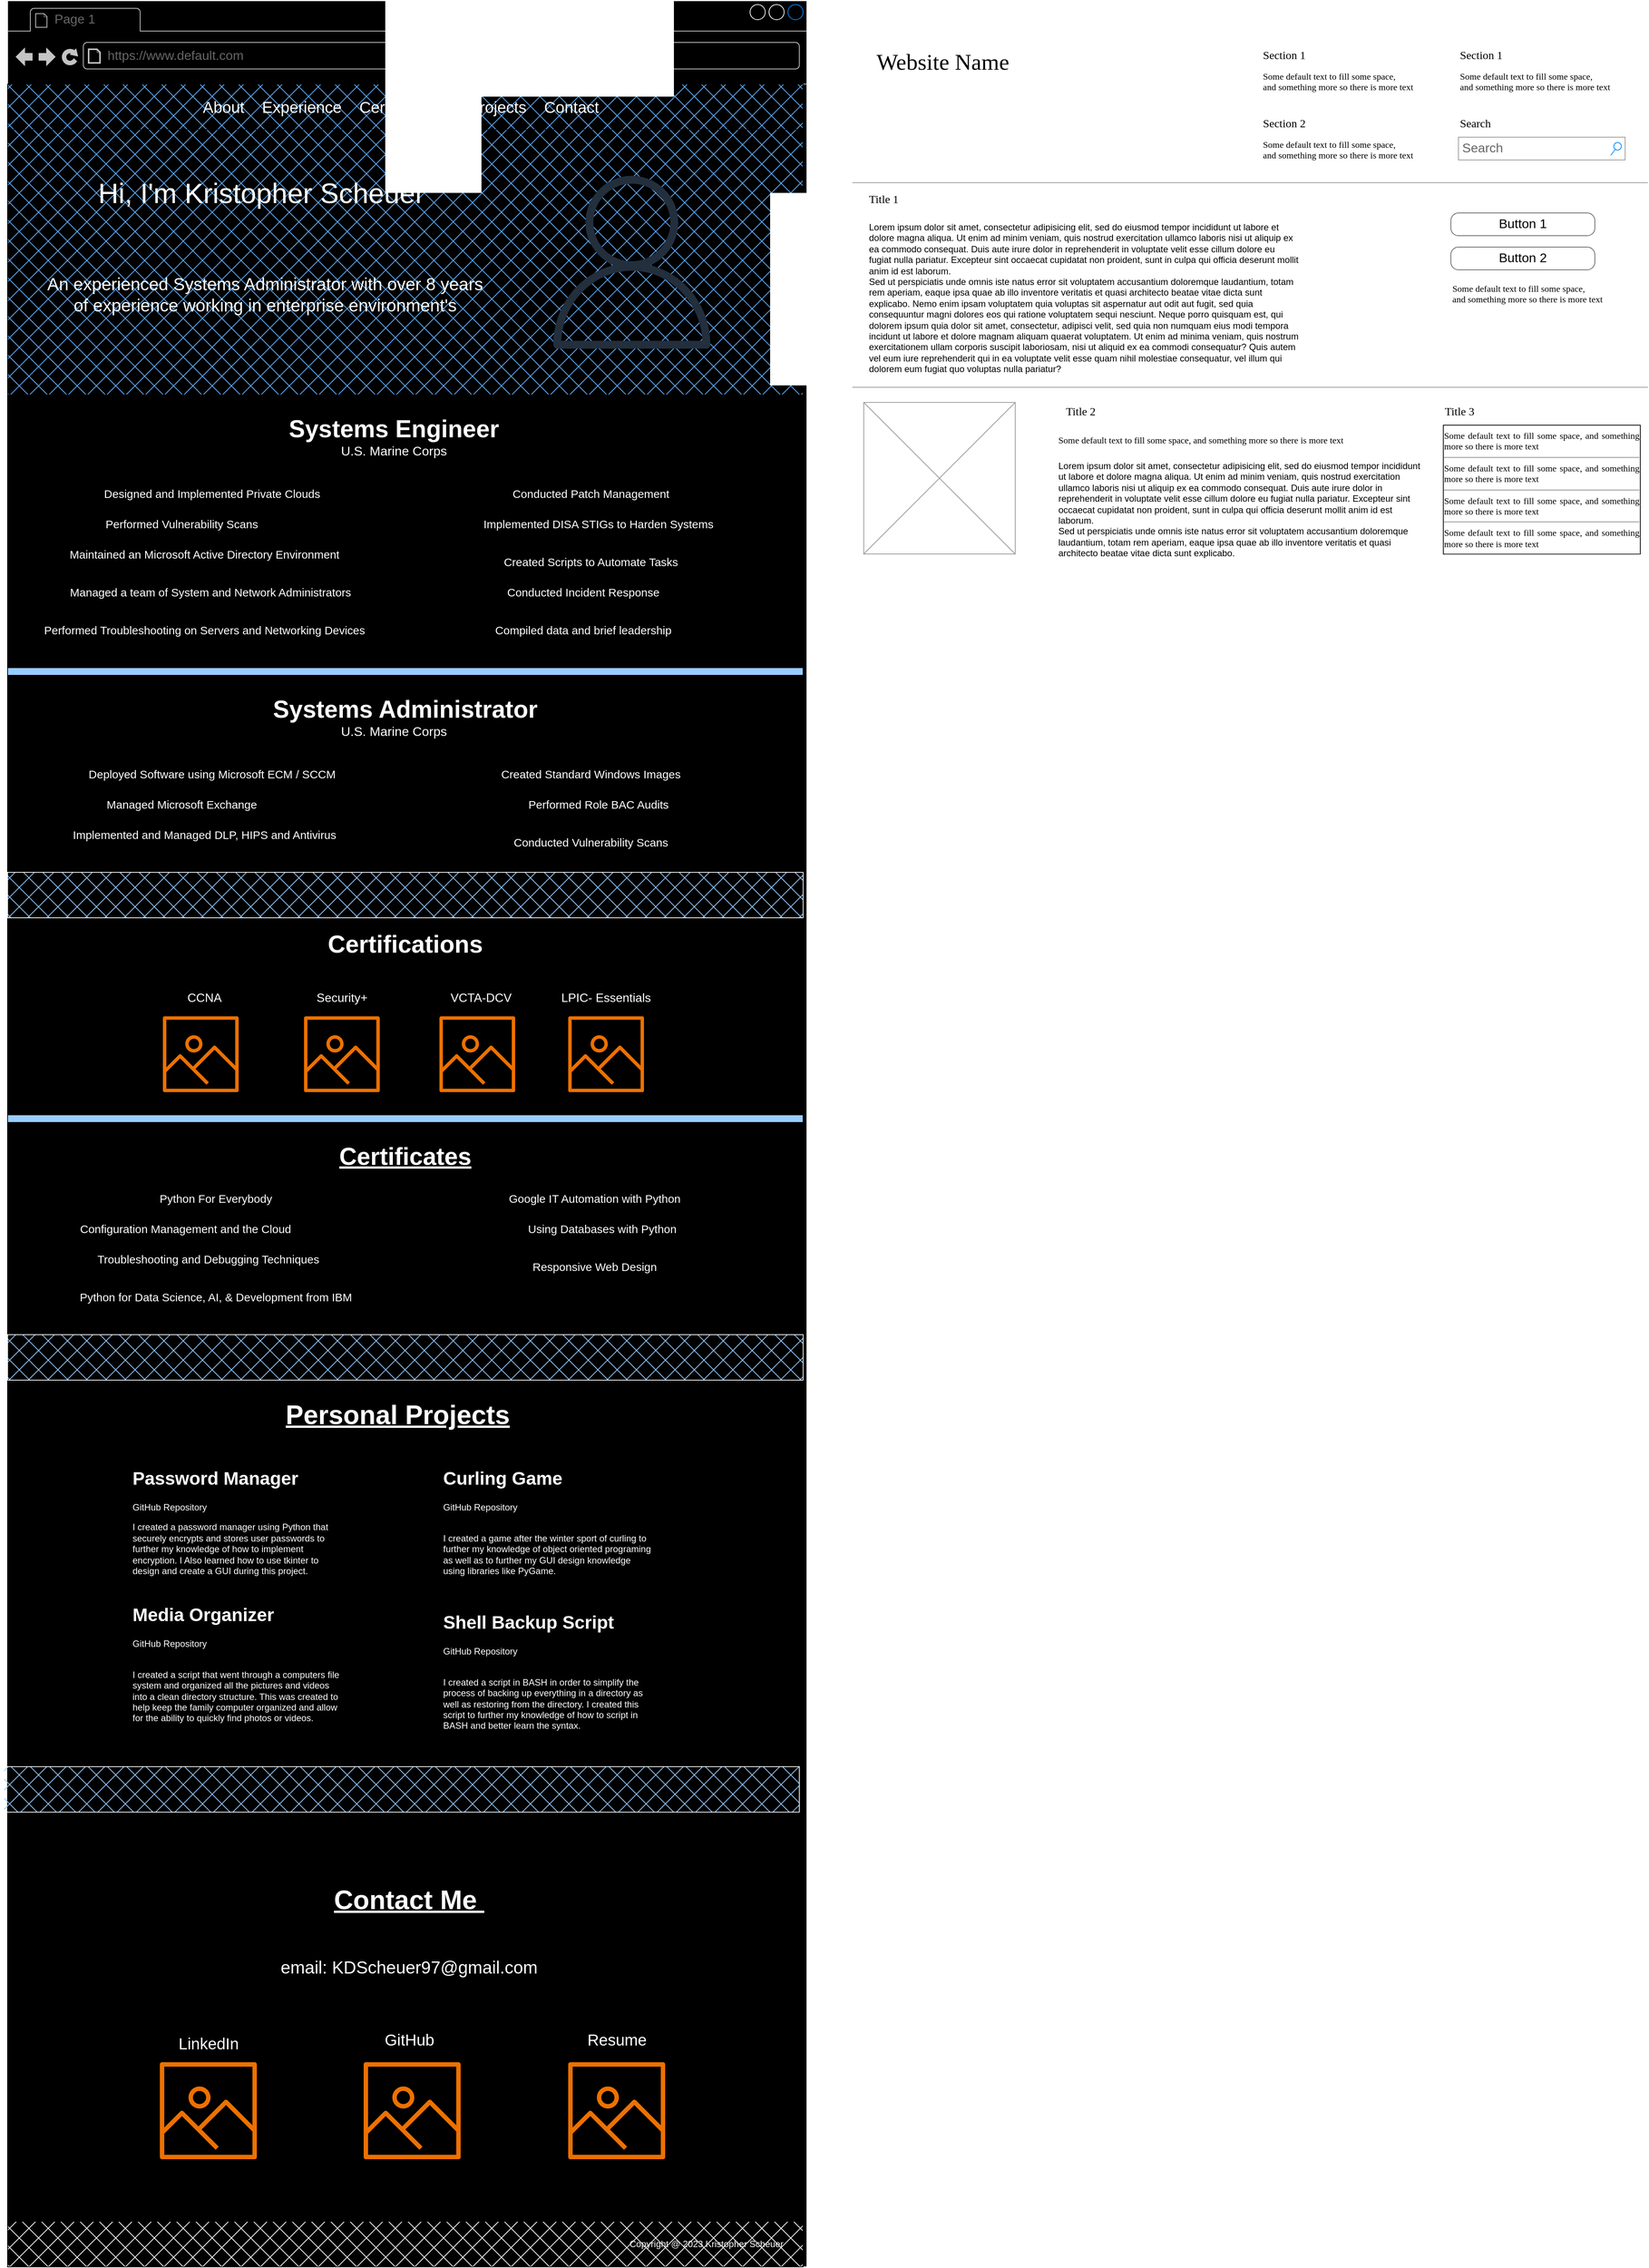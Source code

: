 <mxfile version="22.1.11" type="device">
  <diagram name="Page-1" id="2cc2dc42-3aac-f2a9-1cec-7a8b7cbee084">
    <mxGraphModel dx="2607" dy="1436" grid="1" gridSize="10" guides="1" tooltips="1" connect="1" arrows="1" fold="1" page="1" pageScale="1" pageWidth="1100" pageHeight="850" background="none" math="0" shadow="0">
      <root>
        <mxCell id="0" />
        <mxCell id="1" parent="0" />
        <mxCell id="7026571954dc6520-1" value="" style="strokeWidth=1;shadow=0;dashed=0;align=center;html=1;shape=mxgraph.mockup.containers.browserWindow;rSize=0;strokeColor=#FFFFFF;mainText=,;recursiveResize=0;rounded=0;labelBackgroundColor=none;fontFamily=Verdana;fontSize=12;fontColor=default;fillStyle=solid;fillColor=#000000;" parent="1" vertex="1">
          <mxGeometry x="25" y="120" width="1055" height="2990" as="geometry" />
        </mxCell>
        <mxCell id="7026571954dc6520-2" value="Page 1" style="strokeWidth=1;shadow=0;dashed=0;align=center;html=1;shape=mxgraph.mockup.containers.anchor;fontSize=17;fontColor=#666666;align=left;" parent="7026571954dc6520-1" vertex="1">
          <mxGeometry x="60" y="12" width="110" height="26" as="geometry" />
        </mxCell>
        <mxCell id="7026571954dc6520-3" value="https://www.default.com" style="strokeWidth=1;shadow=0;dashed=0;align=center;html=1;shape=mxgraph.mockup.containers.anchor;rSize=0;fontSize=17;fontColor=#666666;align=left;" parent="7026571954dc6520-1" vertex="1">
          <mxGeometry x="130" y="60" width="250" height="26" as="geometry" />
        </mxCell>
        <mxCell id="Q1Ss78tnG0cNNUvzTSzG-1" value="" style="rounded=0;whiteSpace=wrap;html=1;gradientColor=none;fillColor=#66B2FF;fillStyle=cross-hatch;fontColor=#FFFFFF;" vertex="1" parent="7026571954dc6520-1">
          <mxGeometry y="170" width="1050" height="350" as="geometry" />
        </mxCell>
        <mxCell id="Q1Ss78tnG0cNNUvzTSzG-3" value="" style="sketch=0;outlineConnect=0;fontColor=#FFFFFF;gradientColor=none;fillColor=#232F3D;strokeColor=none;dashed=0;verticalLabelPosition=bottom;verticalAlign=top;align=center;html=1;fontSize=12;fontStyle=0;aspect=fixed;pointerEvents=1;shape=mxgraph.aws4.user;" vertex="1" parent="7026571954dc6520-1">
          <mxGeometry x="710" y="231" width="228" height="228" as="geometry" />
        </mxCell>
        <mxCell id="Q1Ss78tnG0cNNUvzTSzG-2" value="Hi, I&#39;m Kristopher Scheuer" style="text;html=1;strokeColor=none;fillColor=none;align=center;verticalAlign=middle;whiteSpace=wrap;rounded=0;fontSize=37;fontColor=#FFFFFF;" vertex="1" parent="7026571954dc6520-1">
          <mxGeometry x="90" y="220" width="490" height="70" as="geometry" />
        </mxCell>
        <mxCell id="Q1Ss78tnG0cNNUvzTSzG-5" value="&lt;span style=&quot;font-size: 23px;&quot;&gt;An experienced&amp;nbsp;Systems Administrator with over 8 years of experience&amp;nbsp;working in enterprise environment&#39;s&lt;/span&gt;" style="text;html=1;strokeColor=none;fillColor=none;align=center;verticalAlign=middle;whiteSpace=wrap;rounded=0;fontSize=23;fontColor=#FFFFFF;" vertex="1" parent="7026571954dc6520-1">
          <mxGeometry x="40" y="308" width="600" height="160" as="geometry" />
        </mxCell>
        <mxCell id="Q1Ss78tnG0cNNUvzTSzG-6" value="" style="rounded=0;whiteSpace=wrap;html=1;fillColor=#66B2FF;fillStyle=cross-hatch;fontColor=#FFFFFF;" vertex="1" parent="7026571954dc6520-1">
          <mxGeometry y="110" width="1050" height="60" as="geometry" />
        </mxCell>
        <mxCell id="Q1Ss78tnG0cNNUvzTSzG-7" value="&lt;span style=&quot;font-size: 21px;&quot;&gt;About&amp;nbsp; &amp;nbsp; Experience&amp;nbsp; &amp;nbsp; Certifications&amp;nbsp; &amp;nbsp; Projects&amp;nbsp; &amp;nbsp; Contact&amp;nbsp;&amp;nbsp;&lt;/span&gt;" style="text;html=1;strokeColor=none;fillColor=none;align=center;verticalAlign=middle;whiteSpace=wrap;rounded=0;fontColor=#FFFFFF;" vertex="1" parent="7026571954dc6520-1">
          <mxGeometry x="90" y="125" width="870" height="30" as="geometry" />
        </mxCell>
        <mxCell id="Q1Ss78tnG0cNNUvzTSzG-8" value="" style="rounded=0;whiteSpace=wrap;html=1;fillColor=#000000;" vertex="1" parent="7026571954dc6520-1">
          <mxGeometry y="520" width="1050" height="370" as="geometry" />
        </mxCell>
        <mxCell id="Q1Ss78tnG0cNNUvzTSzG-10" value="Systems Engineer" style="text;html=1;strokeColor=none;fillColor=none;align=center;verticalAlign=middle;whiteSpace=wrap;rounded=0;fontSize=32;fontColor=#FFFFFF;fontStyle=1" vertex="1" parent="7026571954dc6520-1">
          <mxGeometry x="370" y="550" width="280" height="30" as="geometry" />
        </mxCell>
        <mxCell id="Q1Ss78tnG0cNNUvzTSzG-11" value="U.S. Marine Corps" style="text;html=1;strokeColor=none;fillColor=none;align=center;verticalAlign=middle;whiteSpace=wrap;rounded=0;fontSize=17;fontColor=#FFFFFF;" vertex="1" parent="7026571954dc6520-1">
          <mxGeometry x="391.25" y="580" width="237.5" height="30" as="geometry" />
        </mxCell>
        <mxCell id="Q1Ss78tnG0cNNUvzTSzG-12" value="Designed and Implemented Private Clouds" style="text;html=1;strokeColor=none;fillColor=none;align=center;verticalAlign=middle;whiteSpace=wrap;rounded=0;fontSize=15;fontColor=#FFFFFF;" vertex="1" parent="7026571954dc6520-1">
          <mxGeometry x="30" y="630" width="480" height="40" as="geometry" />
        </mxCell>
        <mxCell id="Q1Ss78tnG0cNNUvzTSzG-14" value="Performed Vulnerability Scans" style="text;html=1;strokeColor=none;fillColor=none;align=center;verticalAlign=middle;whiteSpace=wrap;rounded=0;fontSize=15;fontColor=#FFFFFF;" vertex="1" parent="7026571954dc6520-1">
          <mxGeometry x="-10" y="670" width="480" height="40" as="geometry" />
        </mxCell>
        <mxCell id="Q1Ss78tnG0cNNUvzTSzG-15" value="Conducted Patch Management" style="text;html=1;strokeColor=none;fillColor=none;align=center;verticalAlign=middle;whiteSpace=wrap;rounded=0;fontSize=15;fontColor=#FFFFFF;" vertex="1" parent="7026571954dc6520-1">
          <mxGeometry x="530" y="630" width="480" height="40" as="geometry" />
        </mxCell>
        <mxCell id="Q1Ss78tnG0cNNUvzTSzG-16" value="Implemented DISA STIGs to Harden Systems" style="text;html=1;strokeColor=none;fillColor=none;align=center;verticalAlign=middle;whiteSpace=wrap;rounded=0;fontSize=15;fontColor=#FFFFFF;" vertex="1" parent="7026571954dc6520-1">
          <mxGeometry x="540" y="670" width="480" height="40" as="geometry" />
        </mxCell>
        <mxCell id="Q1Ss78tnG0cNNUvzTSzG-17" value="Maintained an Microsoft Active Directory Environment" style="text;html=1;strokeColor=none;fillColor=none;align=center;verticalAlign=middle;whiteSpace=wrap;rounded=0;fontSize=15;fontColor=#FFFFFF;" vertex="1" parent="7026571954dc6520-1">
          <mxGeometry x="20" y="710" width="480" height="40" as="geometry" />
        </mxCell>
        <mxCell id="Q1Ss78tnG0cNNUvzTSzG-18" value="Created Scripts to Automate Tasks" style="text;html=1;strokeColor=none;fillColor=none;align=center;verticalAlign=middle;whiteSpace=wrap;rounded=0;fontSize=15;fontColor=#FFFFFF;" vertex="1" parent="7026571954dc6520-1">
          <mxGeometry x="530" y="720" width="480" height="40" as="geometry" />
        </mxCell>
        <mxCell id="Q1Ss78tnG0cNNUvzTSzG-19" value="Managed a team of System and Network Administrators&amp;nbsp;" style="text;html=1;strokeColor=none;fillColor=none;align=center;verticalAlign=middle;whiteSpace=wrap;rounded=0;fontSize=15;fontColor=#FFFFFF;" vertex="1" parent="7026571954dc6520-1">
          <mxGeometry x="30" y="760" width="480" height="40" as="geometry" />
        </mxCell>
        <mxCell id="Q1Ss78tnG0cNNUvzTSzG-20" value="Conducted Incident Response" style="text;html=1;strokeColor=none;fillColor=none;align=center;verticalAlign=middle;whiteSpace=wrap;rounded=0;fontSize=15;fontColor=#FFFFFF;" vertex="1" parent="7026571954dc6520-1">
          <mxGeometry x="520" y="760" width="480" height="40" as="geometry" />
        </mxCell>
        <mxCell id="Q1Ss78tnG0cNNUvzTSzG-21" value="Performed Troubleshooting on Servers and Networking Devices" style="text;html=1;strokeColor=none;fillColor=none;align=center;verticalAlign=middle;whiteSpace=wrap;rounded=0;fontSize=15;fontColor=#FFFFFF;" vertex="1" parent="7026571954dc6520-1">
          <mxGeometry x="20" y="810" width="480" height="40" as="geometry" />
        </mxCell>
        <mxCell id="Q1Ss78tnG0cNNUvzTSzG-22" value="Compiled data and brief leadership" style="text;html=1;strokeColor=none;fillColor=none;align=center;verticalAlign=middle;whiteSpace=wrap;rounded=0;fontSize=15;fontColor=#FFFFFF;" vertex="1" parent="7026571954dc6520-1">
          <mxGeometry x="520" y="810" width="480" height="40" as="geometry" />
        </mxCell>
        <mxCell id="Q1Ss78tnG0cNNUvzTSzG-23" value="" style="rounded=0;whiteSpace=wrap;html=1;fillColor=#000000;" vertex="1" parent="7026571954dc6520-1">
          <mxGeometry y="890" width="1050" height="300" as="geometry" />
        </mxCell>
        <mxCell id="Q1Ss78tnG0cNNUvzTSzG-24" value="Systems Administrator" style="text;html=1;strokeColor=none;fillColor=none;align=center;verticalAlign=middle;whiteSpace=wrap;rounded=0;fontSize=32;fontColor=#FFFFFF;fontStyle=1" vertex="1" parent="7026571954dc6520-1">
          <mxGeometry x="340" y="920" width="370" height="30" as="geometry" />
        </mxCell>
        <mxCell id="Q1Ss78tnG0cNNUvzTSzG-25" value="U.S. Marine Corps" style="text;html=1;strokeColor=none;fillColor=none;align=center;verticalAlign=middle;whiteSpace=wrap;rounded=0;fontSize=17;fontColor=#FFFFFF;" vertex="1" parent="7026571954dc6520-1">
          <mxGeometry x="391.25" y="950" width="237.5" height="30" as="geometry" />
        </mxCell>
        <mxCell id="Q1Ss78tnG0cNNUvzTSzG-26" value="Deployed Software using Microsoft ECM / SCCM" style="text;html=1;strokeColor=none;fillColor=none;align=center;verticalAlign=middle;whiteSpace=wrap;rounded=0;fontSize=15;fontColor=#FFFFFF;" vertex="1" parent="7026571954dc6520-1">
          <mxGeometry x="30" y="1000" width="480" height="40" as="geometry" />
        </mxCell>
        <mxCell id="Q1Ss78tnG0cNNUvzTSzG-27" value="Managed Microsoft Exchange" style="text;html=1;strokeColor=none;fillColor=none;align=center;verticalAlign=middle;whiteSpace=wrap;rounded=0;fontSize=15;fontColor=#FFFFFF;" vertex="1" parent="7026571954dc6520-1">
          <mxGeometry x="-10" y="1040" width="480" height="40" as="geometry" />
        </mxCell>
        <mxCell id="Q1Ss78tnG0cNNUvzTSzG-28" value="Created Standard Windows Images" style="text;html=1;strokeColor=none;fillColor=none;align=center;verticalAlign=middle;whiteSpace=wrap;rounded=0;fontSize=15;fontColor=#FFFFFF;" vertex="1" parent="7026571954dc6520-1">
          <mxGeometry x="530" y="1000" width="480" height="40" as="geometry" />
        </mxCell>
        <mxCell id="Q1Ss78tnG0cNNUvzTSzG-29" value="Performed Role BAC Audits" style="text;html=1;strokeColor=none;fillColor=none;align=center;verticalAlign=middle;whiteSpace=wrap;rounded=0;fontSize=15;fontColor=#FFFFFF;" vertex="1" parent="7026571954dc6520-1">
          <mxGeometry x="540" y="1040" width="480" height="40" as="geometry" />
        </mxCell>
        <mxCell id="Q1Ss78tnG0cNNUvzTSzG-30" value="Implemented and Managed DLP, HIPS and Antivirus" style="text;html=1;strokeColor=none;fillColor=none;align=center;verticalAlign=middle;whiteSpace=wrap;rounded=0;fontSize=15;fontColor=#FFFFFF;" vertex="1" parent="7026571954dc6520-1">
          <mxGeometry x="20" y="1080" width="480" height="40" as="geometry" />
        </mxCell>
        <mxCell id="Q1Ss78tnG0cNNUvzTSzG-31" value="Conducted Vulnerability Scans" style="text;html=1;strokeColor=none;fillColor=none;align=center;verticalAlign=middle;whiteSpace=wrap;rounded=0;fontSize=15;fontColor=#FFFFFF;" vertex="1" parent="7026571954dc6520-1">
          <mxGeometry x="530" y="1090" width="480" height="40" as="geometry" />
        </mxCell>
        <mxCell id="Q1Ss78tnG0cNNUvzTSzG-32" value="Network Configurations both Routing and Switching" style="text;html=1;strokeColor=none;fillColor=none;align=center;verticalAlign=middle;whiteSpace=wrap;rounded=0;fontSize=15;" vertex="1" parent="7026571954dc6520-1">
          <mxGeometry x="30" y="1130" width="480" height="40" as="geometry" />
        </mxCell>
        <mxCell id="Q1Ss78tnG0cNNUvzTSzG-33" value="Created Custom Dashboards&amp;nbsp;" style="text;html=1;strokeColor=none;fillColor=none;align=center;verticalAlign=middle;whiteSpace=wrap;rounded=0;fontSize=15;" vertex="1" parent="7026571954dc6520-1">
          <mxGeometry x="520" y="1130" width="480" height="40" as="geometry" />
        </mxCell>
        <mxCell id="Q1Ss78tnG0cNNUvzTSzG-69" value="" style="rounded=0;whiteSpace=wrap;html=1;fillColor=#000000;" vertex="1" parent="7026571954dc6520-1">
          <mxGeometry y="1190" width="1050" height="600" as="geometry" />
        </mxCell>
        <mxCell id="Q1Ss78tnG0cNNUvzTSzG-70" value="Certifications" style="text;html=1;strokeColor=none;fillColor=none;align=center;verticalAlign=middle;whiteSpace=wrap;rounded=0;fontSize=32;fontColor=#FFFFFF;fontStyle=1" vertex="1" parent="7026571954dc6520-1">
          <mxGeometry x="360" y="1230" width="330" height="30" as="geometry" />
        </mxCell>
        <mxCell id="Q1Ss78tnG0cNNUvzTSzG-80" value="" style="sketch=0;outlineConnect=0;fontColor=#FFFFFF;gradientColor=none;fillColor=#ED7100;strokeColor=none;dashed=0;verticalLabelPosition=bottom;verticalAlign=top;align=center;html=1;fontSize=12;fontStyle=0;aspect=fixed;pointerEvents=1;shape=mxgraph.aws4.container_registry_image;" vertex="1" parent="7026571954dc6520-1">
          <mxGeometry x="205" y="1340" width="100" height="100" as="geometry" />
        </mxCell>
        <mxCell id="Q1Ss78tnG0cNNUvzTSzG-81" value="CCNA" style="text;html=1;strokeColor=none;fillColor=none;align=center;verticalAlign=middle;whiteSpace=wrap;rounded=0;fontSize=16;fontColor=#FFFFFF;" vertex="1" parent="7026571954dc6520-1">
          <mxGeometry x="230" y="1300" width="60" height="30" as="geometry" />
        </mxCell>
        <mxCell id="Q1Ss78tnG0cNNUvzTSzG-83" value="" style="sketch=0;outlineConnect=0;fontColor=#FFFFFF;gradientColor=none;fillColor=#ED7100;strokeColor=none;dashed=0;verticalLabelPosition=bottom;verticalAlign=top;align=center;html=1;fontSize=12;fontStyle=0;aspect=fixed;pointerEvents=1;shape=mxgraph.aws4.container_registry_image;" vertex="1" parent="7026571954dc6520-1">
          <mxGeometry x="391.25" y="1340" width="100" height="100" as="geometry" />
        </mxCell>
        <mxCell id="Q1Ss78tnG0cNNUvzTSzG-84" value="Security+" style="text;html=1;strokeColor=none;fillColor=none;align=center;verticalAlign=middle;whiteSpace=wrap;rounded=0;fontSize=16;fontColor=#FFFFFF;" vertex="1" parent="7026571954dc6520-1">
          <mxGeometry x="401.88" y="1300" width="78.75" height="30" as="geometry" />
        </mxCell>
        <mxCell id="Q1Ss78tnG0cNNUvzTSzG-85" value="" style="sketch=0;outlineConnect=0;fontColor=#FFFFFF;gradientColor=none;fillColor=#ED7100;strokeColor=none;dashed=0;verticalLabelPosition=bottom;verticalAlign=top;align=center;html=1;fontSize=12;fontStyle=0;aspect=fixed;pointerEvents=1;shape=mxgraph.aws4.container_registry_image;" vertex="1" parent="7026571954dc6520-1">
          <mxGeometry x="570" y="1340" width="100" height="100" as="geometry" />
        </mxCell>
        <mxCell id="Q1Ss78tnG0cNNUvzTSzG-86" value="VCTA-DCV" style="text;html=1;strokeColor=none;fillColor=none;align=center;verticalAlign=middle;whiteSpace=wrap;rounded=0;fontSize=16;fontColor=#FFFFFF;" vertex="1" parent="7026571954dc6520-1">
          <mxGeometry x="580" y="1300" width="90" height="30" as="geometry" />
        </mxCell>
        <mxCell id="Q1Ss78tnG0cNNUvzTSzG-87" value="" style="sketch=0;outlineConnect=0;fontColor=#FFFFFF;gradientColor=none;fillColor=#ED7100;strokeColor=none;dashed=0;verticalLabelPosition=bottom;verticalAlign=top;align=center;html=1;fontSize=12;fontStyle=0;aspect=fixed;pointerEvents=1;shape=mxgraph.aws4.container_registry_image;" vertex="1" parent="7026571954dc6520-1">
          <mxGeometry x="740" y="1340" width="100" height="100" as="geometry" />
        </mxCell>
        <mxCell id="Q1Ss78tnG0cNNUvzTSzG-88" value="LPIC- Essentials" style="text;html=1;strokeColor=none;fillColor=none;align=center;verticalAlign=middle;whiteSpace=wrap;rounded=0;fontSize=16;fontColor=#FFFFFF;" vertex="1" parent="7026571954dc6520-1">
          <mxGeometry x="725" y="1300" width="130" height="30" as="geometry" />
        </mxCell>
        <mxCell id="Q1Ss78tnG0cNNUvzTSzG-90" value="Certificates" style="text;html=1;strokeColor=none;fillColor=none;align=center;verticalAlign=middle;whiteSpace=wrap;rounded=0;fontSize=32;fontColor=#FFFFFF;fontStyle=5" vertex="1" parent="7026571954dc6520-1">
          <mxGeometry x="360" y="1510" width="330" height="30" as="geometry" />
        </mxCell>
        <mxCell id="Q1Ss78tnG0cNNUvzTSzG-91" value="Python For Everybody" style="text;html=1;strokeColor=none;fillColor=none;align=center;verticalAlign=middle;whiteSpace=wrap;rounded=0;fontSize=15;fontColor=#FFFFFF;" vertex="1" parent="7026571954dc6520-1">
          <mxGeometry x="35" y="1560" width="480" height="40" as="geometry" />
        </mxCell>
        <mxCell id="Q1Ss78tnG0cNNUvzTSzG-92" value="Configuration Management and the Cloud" style="text;html=1;strokeColor=none;fillColor=none;align=center;verticalAlign=middle;whiteSpace=wrap;rounded=0;fontSize=15;fontColor=#FFFFFF;" vertex="1" parent="7026571954dc6520-1">
          <mxGeometry x="-5" y="1600" width="480" height="40" as="geometry" />
        </mxCell>
        <mxCell id="Q1Ss78tnG0cNNUvzTSzG-93" value="Google IT Automation with Python" style="text;html=1;strokeColor=none;fillColor=none;align=center;verticalAlign=middle;whiteSpace=wrap;rounded=0;fontSize=15;fontColor=#FFFFFF;" vertex="1" parent="7026571954dc6520-1">
          <mxGeometry x="535" y="1560" width="480" height="40" as="geometry" />
        </mxCell>
        <mxCell id="Q1Ss78tnG0cNNUvzTSzG-94" value="Using Databases with Python" style="text;html=1;strokeColor=none;fillColor=none;align=center;verticalAlign=middle;whiteSpace=wrap;rounded=0;fontSize=15;fontColor=#FFFFFF;" vertex="1" parent="7026571954dc6520-1">
          <mxGeometry x="545" y="1600" width="480" height="40" as="geometry" />
        </mxCell>
        <mxCell id="Q1Ss78tnG0cNNUvzTSzG-95" value="Troubleshooting and Debugging Techniques" style="text;html=1;strokeColor=none;fillColor=none;align=center;verticalAlign=middle;whiteSpace=wrap;rounded=0;fontSize=15;fontColor=#FFFFFF;" vertex="1" parent="7026571954dc6520-1">
          <mxGeometry x="25" y="1640" width="480" height="40" as="geometry" />
        </mxCell>
        <mxCell id="Q1Ss78tnG0cNNUvzTSzG-96" value="Responsive Web Design" style="text;html=1;strokeColor=none;fillColor=none;align=center;verticalAlign=middle;whiteSpace=wrap;rounded=0;fontSize=15;fontColor=#FFFFFF;" vertex="1" parent="7026571954dc6520-1">
          <mxGeometry x="535" y="1650" width="480" height="40" as="geometry" />
        </mxCell>
        <mxCell id="Q1Ss78tnG0cNNUvzTSzG-212" value="" style="rounded=0;whiteSpace=wrap;html=1;strokeColor=#000000;fillColor=#000000;fontColor=#FFFFFF;" vertex="1" parent="7026571954dc6520-1">
          <mxGeometry y="1790" width="1050" height="600" as="geometry" />
        </mxCell>
        <mxCell id="Q1Ss78tnG0cNNUvzTSzG-97" value="Python for Data Science, AI, &amp;amp; Development from IBM" style="text;html=1;strokeColor=none;fillColor=none;align=center;verticalAlign=middle;whiteSpace=wrap;rounded=0;fontSize=15;fontColor=#FFFFFF;" vertex="1" parent="7026571954dc6520-1">
          <mxGeometry x="35" y="1690" width="480" height="40" as="geometry" />
        </mxCell>
        <mxCell id="Q1Ss78tnG0cNNUvzTSzG-151" value="Personal Projects" style="text;html=1;strokeColor=none;fillColor=none;align=center;verticalAlign=middle;whiteSpace=wrap;rounded=0;fontSize=35;fontColor=#FFFFFF;fontStyle=5" vertex="1" parent="7026571954dc6520-1">
          <mxGeometry x="350" y="1850" width="330" height="30" as="geometry" />
        </mxCell>
        <mxCell id="Q1Ss78tnG0cNNUvzTSzG-152" value="&lt;h1&gt;Password Manager&lt;/h1&gt;&lt;div&gt;GitHub Repository&lt;/div&gt;&lt;p&gt;I created a password manager using Python that securely encrypts and stores user passwords to further my knowledge of how to implement encryption. I Also learned how to use tkinter to design and create a GUI during this project.&lt;/p&gt;" style="text;html=1;strokeColor=none;fillColor=none;spacing=5;spacingTop=-20;whiteSpace=wrap;overflow=hidden;rounded=0;fontColor=#FFFFFF;" vertex="1" parent="7026571954dc6520-1">
          <mxGeometry x="160" y="1930" width="285" height="190" as="geometry" />
        </mxCell>
        <mxCell id="Q1Ss78tnG0cNNUvzTSzG-153" value="&lt;h1&gt;Curling Game&lt;/h1&gt;&lt;div&gt;&lt;div style=&quot;border-color: var(--border-color);&quot;&gt;GitHub Repository&lt;/div&gt;&lt;/div&gt;&lt;div&gt;&lt;br&gt;&lt;/div&gt;&lt;p&gt;I created a game after the winter sport of curling to further my knowledge of object oriented programing as well as to further my GUI design knowledge using libraries like PyGame.&lt;/p&gt;" style="text;html=1;strokeColor=none;fillColor=none;spacing=5;spacingTop=-20;whiteSpace=wrap;overflow=hidden;rounded=0;fontColor=#FFFFFF;" vertex="1" parent="7026571954dc6520-1">
          <mxGeometry x="570" y="1930" width="285" height="190" as="geometry" />
        </mxCell>
        <mxCell id="Q1Ss78tnG0cNNUvzTSzG-154" value="&lt;h1&gt;Media Organizer&amp;nbsp;&lt;/h1&gt;&lt;div&gt;&lt;div style=&quot;border-color: var(--border-color);&quot;&gt;GitHub Repository&lt;/div&gt;&lt;/div&gt;&lt;div&gt;&lt;br&gt;&lt;/div&gt;&lt;p&gt;I created a script that went through a computers file system and organized all the pictures and videos into a clean directory structure. This was created to help keep the family computer organized and allow for the ability to quickly find photos or videos.&amp;nbsp;&lt;/p&gt;" style="text;html=1;strokeColor=none;fillColor=none;spacing=5;spacingTop=-20;whiteSpace=wrap;overflow=hidden;rounded=0;fontColor=#FFFFFF;" vertex="1" parent="7026571954dc6520-1">
          <mxGeometry x="160" y="2110" width="285" height="190" as="geometry" />
        </mxCell>
        <mxCell id="Q1Ss78tnG0cNNUvzTSzG-155" value="&lt;h1&gt;Shell Backup Script&lt;/h1&gt;&lt;div&gt;&lt;div style=&quot;border-color: var(--border-color);&quot;&gt;GitHub Repository&lt;/div&gt;&lt;/div&gt;&lt;div&gt;&lt;br&gt;&lt;/div&gt;&lt;p&gt;I created a script in BASH in order to simplify the process of backing up everything in a directory as well as restoring from the directory. I created this script to further my knowledge of how to script in BASH and better learn the syntax.&lt;/p&gt;" style="text;html=1;strokeColor=none;fillColor=none;spacing=5;spacingTop=-20;whiteSpace=wrap;overflow=hidden;rounded=0;fontColor=#FFFFFF;" vertex="1" parent="7026571954dc6520-1">
          <mxGeometry x="570" y="2120" width="285" height="190" as="geometry" />
        </mxCell>
        <mxCell id="Q1Ss78tnG0cNNUvzTSzG-213" value="" style="rounded=0;whiteSpace=wrap;html=1;fillColor=#000000;fontColor=#FFFFFF;" vertex="1" parent="7026571954dc6520-1">
          <mxGeometry y="2390" width="1050" height="600" as="geometry" />
        </mxCell>
        <mxCell id="Q1Ss78tnG0cNNUvzTSzG-330" value="Contact Me&amp;nbsp;" style="text;html=1;strokeColor=none;fillColor=none;align=center;verticalAlign=middle;whiteSpace=wrap;rounded=0;fontSize=35;fontColor=#FFFFFF;fontStyle=5" vertex="1" parent="7026571954dc6520-1">
          <mxGeometry x="390" y="2490" width="280" height="30" as="geometry" />
        </mxCell>
        <mxCell id="Q1Ss78tnG0cNNUvzTSzG-331" value="email: KDScheuer97@gmail.com" style="text;html=1;strokeColor=none;fillColor=none;align=center;verticalAlign=middle;whiteSpace=wrap;rounded=0;fontSize=23;fontColor=#FFFFFF;" vertex="1" parent="7026571954dc6520-1">
          <mxGeometry x="355" y="2580" width="350" height="30" as="geometry" />
        </mxCell>
        <mxCell id="Q1Ss78tnG0cNNUvzTSzG-332" value="" style="sketch=0;outlineConnect=0;fontColor=#FFFFFF;gradientColor=none;fillColor=#ED7100;strokeColor=none;dashed=0;verticalLabelPosition=bottom;verticalAlign=top;align=center;html=1;fontSize=12;fontStyle=0;aspect=fixed;pointerEvents=1;shape=mxgraph.aws4.container_registry_image;" vertex="1" parent="7026571954dc6520-1">
          <mxGeometry x="201" y="2720" width="128" height="128" as="geometry" />
        </mxCell>
        <mxCell id="Q1Ss78tnG0cNNUvzTSzG-333" value="" style="sketch=0;outlineConnect=0;fontColor=#FFFFFF;gradientColor=none;fillColor=#ED7100;strokeColor=none;dashed=0;verticalLabelPosition=bottom;verticalAlign=top;align=center;html=1;fontSize=12;fontStyle=0;aspect=fixed;pointerEvents=1;shape=mxgraph.aws4.container_registry_image;" vertex="1" parent="7026571954dc6520-1">
          <mxGeometry x="470" y="2720" width="128" height="128" as="geometry" />
        </mxCell>
        <mxCell id="Q1Ss78tnG0cNNUvzTSzG-334" value="" style="sketch=0;outlineConnect=0;fontColor=#FFFFFF;gradientColor=none;fillColor=#ED7100;strokeColor=none;dashed=0;verticalLabelPosition=bottom;verticalAlign=top;align=center;html=1;fontSize=12;fontStyle=0;aspect=fixed;pointerEvents=1;shape=mxgraph.aws4.container_registry_image;" vertex="1" parent="7026571954dc6520-1">
          <mxGeometry x="740" y="2720" width="128" height="128" as="geometry" />
        </mxCell>
        <mxCell id="Q1Ss78tnG0cNNUvzTSzG-335" value="LinkedIn" style="text;html=1;strokeColor=none;fillColor=none;align=center;verticalAlign=middle;whiteSpace=wrap;rounded=0;fontSize=21;fontColor=#FFFFFF;" vertex="1" parent="7026571954dc6520-1">
          <mxGeometry x="212.5" y="2680" width="105" height="30" as="geometry" />
        </mxCell>
        <mxCell id="Q1Ss78tnG0cNNUvzTSzG-336" value="GitHub" style="text;html=1;strokeColor=none;fillColor=none;align=center;verticalAlign=middle;whiteSpace=wrap;rounded=0;fontSize=21;fontColor=#FFFFFF;" vertex="1" parent="7026571954dc6520-1">
          <mxGeometry x="477.5" y="2675" width="105" height="30" as="geometry" />
        </mxCell>
        <mxCell id="Q1Ss78tnG0cNNUvzTSzG-402" value="Resume" style="text;html=1;strokeColor=none;fillColor=none;align=center;verticalAlign=middle;whiteSpace=wrap;rounded=0;fontSize=21;fontColor=#FFFFFF;" vertex="1" parent="7026571954dc6520-1">
          <mxGeometry x="751.5" y="2675" width="105" height="30" as="geometry" />
        </mxCell>
        <mxCell id="Q1Ss78tnG0cNNUvzTSzG-403" value="" style="rounded=0;whiteSpace=wrap;html=1;fontColor=#FFFFFF;fillStyle=cross-hatch;fillColor=#FFFFFF;" vertex="1" parent="7026571954dc6520-1">
          <mxGeometry y="2930" width="1050" height="60" as="geometry" />
        </mxCell>
        <mxCell id="Q1Ss78tnG0cNNUvzTSzG-404" value="Copyright @ 2023 Kristopher Scheuer" style="text;html=1;strokeColor=none;fillColor=none;align=center;verticalAlign=middle;whiteSpace=wrap;rounded=0;fontColor=#FFFFFF;" vertex="1" parent="7026571954dc6520-1">
          <mxGeometry x="815" y="2945" width="215" height="30" as="geometry" />
        </mxCell>
        <mxCell id="Q1Ss78tnG0cNNUvzTSzG-405" value="" style="rounded=0;whiteSpace=wrap;html=1;fillColor=#99CCFF;" vertex="1" parent="7026571954dc6520-1">
          <mxGeometry y="880" width="1050" height="10" as="geometry" />
        </mxCell>
        <mxCell id="Q1Ss78tnG0cNNUvzTSzG-406" value="" style="rounded=0;whiteSpace=wrap;html=1;fillColor=#99CCFF;fillStyle=cross-hatch;strokeColor=#FFFFFF;" vertex="1" parent="7026571954dc6520-1">
          <mxGeometry y="1150" width="1050" height="60" as="geometry" />
        </mxCell>
        <mxCell id="Q1Ss78tnG0cNNUvzTSzG-408" value="" style="rounded=0;whiteSpace=wrap;html=1;fillColor=#99CCFF;" vertex="1" parent="7026571954dc6520-1">
          <mxGeometry y="1470" width="1050" height="10" as="geometry" />
        </mxCell>
        <mxCell id="Q1Ss78tnG0cNNUvzTSzG-409" value="" style="rounded=0;whiteSpace=wrap;html=1;fillColor=#99CCFF;fillStyle=cross-hatch;strokeColor=#FFFFFF;" vertex="1" parent="7026571954dc6520-1">
          <mxGeometry y="1760" width="1050" height="60" as="geometry" />
        </mxCell>
        <mxCell id="Q1Ss78tnG0cNNUvzTSzG-410" value="" style="rounded=0;whiteSpace=wrap;html=1;fillColor=#99CCFF;fillStyle=cross-hatch;strokeColor=#FFFFFF;" vertex="1" parent="7026571954dc6520-1">
          <mxGeometry x="-5" y="2330" width="1050" height="60" as="geometry" />
        </mxCell>
        <mxCell id="7026571954dc6520-4" value="Website Name" style="text;html=1;points=[];align=left;verticalAlign=top;spacingTop=-4;fontSize=30;fontFamily=Verdana" parent="1" vertex="1">
          <mxGeometry x="1170" y="180" width="340" height="50" as="geometry" />
        </mxCell>
        <mxCell id="7026571954dc6520-6" value="Section 1" style="text;html=1;points=[];align=left;verticalAlign=top;spacingTop=-4;fontSize=15;fontFamily=Verdana" parent="1" vertex="1">
          <mxGeometry x="1680" y="180" width="170" height="30" as="geometry" />
        </mxCell>
        <mxCell id="7026571954dc6520-7" value="Some default text to fill some space, and&amp;nbsp;&lt;span&gt;something more so there is more text&lt;/span&gt;" style="text;html=1;points=[];align=left;verticalAlign=top;spacingTop=-4;fontSize=12;fontFamily=Verdana;whiteSpace=wrap;" parent="1" vertex="1">
          <mxGeometry x="1680" y="210" width="240" height="40" as="geometry" />
        </mxCell>
        <mxCell id="7026571954dc6520-8" value="Section 2" style="text;html=1;points=[];align=left;verticalAlign=top;spacingTop=-4;fontSize=15;fontFamily=Verdana" parent="1" vertex="1">
          <mxGeometry x="1680" y="270" width="170" height="30" as="geometry" />
        </mxCell>
        <mxCell id="7026571954dc6520-9" value="Some default text to fill some space, and&amp;nbsp;&lt;span&gt;something more so there is more text&lt;/span&gt;" style="text;html=1;points=[];align=left;verticalAlign=top;spacingTop=-4;fontSize=12;fontFamily=Verdana;whiteSpace=wrap;" parent="1" vertex="1">
          <mxGeometry x="1680" y="300" width="240" height="40" as="geometry" />
        </mxCell>
        <mxCell id="7026571954dc6520-10" value="Section 1" style="text;html=1;points=[];align=left;verticalAlign=top;spacingTop=-4;fontSize=15;fontFamily=Verdana" parent="1" vertex="1">
          <mxGeometry x="1940" y="180" width="170" height="30" as="geometry" />
        </mxCell>
        <mxCell id="7026571954dc6520-11" value="Some default text to fill some space, and&amp;nbsp;&lt;span&gt;something more so there is more text&lt;/span&gt;" style="text;html=1;points=[];align=left;verticalAlign=top;spacingTop=-4;fontSize=12;fontFamily=Verdana;whiteSpace=wrap;" parent="1" vertex="1">
          <mxGeometry x="1940" y="210" width="240" height="40" as="geometry" />
        </mxCell>
        <mxCell id="7026571954dc6520-12" value="Search" style="text;html=1;points=[];align=left;verticalAlign=top;spacingTop=-4;fontSize=15;fontFamily=Verdana" parent="1" vertex="1">
          <mxGeometry x="1940" y="270" width="170" height="30" as="geometry" />
        </mxCell>
        <mxCell id="7026571954dc6520-14" value="Search" style="strokeWidth=1;shadow=0;dashed=0;align=center;html=1;shape=mxgraph.mockup.forms.searchBox;strokeColor=#999999;mainText=;strokeColor2=#008cff;fontColor=#666666;fontSize=17;align=left;spacingLeft=3;rounded=0;labelBackgroundColor=none;" parent="1" vertex="1">
          <mxGeometry x="1940" y="300" width="220" height="30" as="geometry" />
        </mxCell>
        <mxCell id="7026571954dc6520-15" value="" style="verticalLabelPosition=bottom;shadow=0;dashed=0;align=center;html=1;verticalAlign=top;strokeWidth=1;shape=mxgraph.mockup.markup.line;strokeColor=#999999;rounded=0;labelBackgroundColor=none;fillColor=#ffffff;fontFamily=Verdana;fontSize=12;fontColor=#000000;" parent="1" vertex="1">
          <mxGeometry x="1140" y="350" width="1050" height="20" as="geometry" />
        </mxCell>
        <mxCell id="7026571954dc6520-16" value="Title 1" style="text;html=1;points=[];align=left;verticalAlign=top;spacingTop=-4;fontSize=15;fontFamily=Verdana" parent="1" vertex="1">
          <mxGeometry x="1160" y="370" width="170" height="30" as="geometry" />
        </mxCell>
        <mxCell id="7026571954dc6520-17" value="Lorem ipsum dolor sit amet, consectetur adipisicing elit, sed do eiusmod tempor incididunt ut labore et dolore magna aliqua. Ut enim ad minim veniam, quis nostrud exercitation ullamco laboris nisi ut aliquip ex ea commodo consequat. Duis aute irure dolor in reprehenderit in voluptate velit esse cillum dolore eu fugiat nulla pariatur. Excepteur sint occaecat cupidatat non proident, sunt in culpa qui officia deserunt mollit anim id est laborum.&#xa;Sed ut perspiciatis unde omnis iste natus error sit voluptatem accusantium doloremque laudantium, totam rem aperiam, eaque ipsa quae ab illo inventore veritatis et quasi architecto beatae vitae dicta sunt explicabo. Nemo enim ipsam voluptatem quia voluptas sit aspernatur aut odit aut fugit, sed quia consequuntur magni dolores eos qui ratione voluptatem sequi nesciunt. Neque porro quisquam est, qui dolorem ipsum quia dolor sit amet, consectetur, adipisci velit, sed quia non numquam eius modi tempora incidunt ut labore et dolore magnam aliquam quaerat voluptatem. Ut enim ad minima veniam, quis nostrum exercitationem ullam corporis suscipit laboriosam, nisi ut aliquid ex ea commodi consequatur? Quis autem vel eum iure reprehenderit qui in ea voluptate velit esse quam nihil molestiae consequatur, vel illum qui dolorem eum fugiat quo voluptas nulla pariatur?" style="text;spacingTop=-5;whiteSpace=wrap;html=1;align=left;fontSize=12;fontFamily=Helvetica;fillColor=none;strokeColor=none;rounded=0;shadow=1;labelBackgroundColor=none;" parent="1" vertex="1">
          <mxGeometry x="1160" y="410" width="570" height="240" as="geometry" />
        </mxCell>
        <mxCell id="7026571954dc6520-18" value="Button 1" style="strokeWidth=1;shadow=0;dashed=0;align=center;html=1;shape=mxgraph.mockup.buttons.button;strokeColor=#666666;mainText=;buttonStyle=round;fontSize=17;fontStyle=0;fillColor=none;whiteSpace=wrap;rounded=0;labelBackgroundColor=none;" parent="1" vertex="1">
          <mxGeometry x="1930" y="400" width="190" height="30" as="geometry" />
        </mxCell>
        <mxCell id="7026571954dc6520-19" value="Button 2" style="strokeWidth=1;shadow=0;dashed=0;align=center;html=1;shape=mxgraph.mockup.buttons.button;strokeColor=#666666;mainText=;buttonStyle=round;fontSize=17;fontStyle=0;fillColor=none;whiteSpace=wrap;rounded=0;labelBackgroundColor=none;" parent="1" vertex="1">
          <mxGeometry x="1930" y="445" width="190" height="30" as="geometry" />
        </mxCell>
        <mxCell id="7026571954dc6520-20" value="Some default text to fill some space, and&amp;nbsp;&lt;span&gt;something more so there is more text&lt;/span&gt;" style="text;html=1;points=[];align=left;verticalAlign=top;spacingTop=-4;fontSize=12;fontFamily=Verdana;whiteSpace=wrap;" parent="1" vertex="1">
          <mxGeometry x="1930" y="490" width="240" height="40" as="geometry" />
        </mxCell>
        <mxCell id="7026571954dc6520-21" value="" style="verticalLabelPosition=bottom;shadow=0;dashed=0;align=center;html=1;verticalAlign=top;strokeWidth=1;shape=mxgraph.mockup.markup.line;strokeColor=#999999;rounded=0;labelBackgroundColor=none;fillColor=#ffffff;fontFamily=Verdana;fontSize=12;fontColor=#000000;" parent="1" vertex="1">
          <mxGeometry x="1140" y="620" width="1050" height="20" as="geometry" />
        </mxCell>
        <mxCell id="7026571954dc6520-22" value="" style="verticalLabelPosition=bottom;shadow=0;dashed=0;align=center;html=1;verticalAlign=top;strokeWidth=1;shape=mxgraph.mockup.graphics.simpleIcon;strokeColor=#999999;fillColor=#ffffff;rounded=0;labelBackgroundColor=none;fontFamily=Verdana;fontSize=12;fontColor=#000000;" parent="1" vertex="1">
          <mxGeometry x="1155" y="650" width="200" height="200" as="geometry" />
        </mxCell>
        <mxCell id="7026571954dc6520-31" value="Title 2" style="text;html=1;points=[];align=left;verticalAlign=top;spacingTop=-4;fontSize=15;fontFamily=Verdana" parent="1" vertex="1">
          <mxGeometry x="1420" y="650" width="170" height="30" as="geometry" />
        </mxCell>
        <mxCell id="7026571954dc6520-32" value="Title 3" style="text;html=1;points=[];align=left;verticalAlign=top;spacingTop=-4;fontSize=15;fontFamily=Verdana" parent="1" vertex="1">
          <mxGeometry x="1920" y="650" width="170" height="30" as="geometry" />
        </mxCell>
        <mxCell id="7026571954dc6520-33" value="&lt;div style=&quot;text-align: justify&quot;&gt;&lt;span&gt;Some default text to fill some space, and&amp;nbsp;&lt;/span&gt;&lt;span&gt;something more so there is more text&lt;/span&gt;&lt;/div&gt;&lt;div style=&quot;text-align: justify&quot;&gt;&lt;hr id=&quot;null&quot; style=&quot;text-align: justify&quot;&gt;&lt;span&gt;&lt;div style=&quot;text-align: justify&quot;&gt;&lt;span&gt;Some default text to fill some space, and&amp;nbsp;&lt;/span&gt;&lt;span&gt;something more so there is more text&lt;/span&gt;&lt;/div&gt;&lt;/span&gt;&lt;/div&gt;&lt;hr id=&quot;null&quot; style=&quot;text-align: justify&quot;&gt;&lt;span&gt;&lt;div style=&quot;text-align: justify&quot;&gt;&lt;span&gt;Some default text to fill some space, and&amp;nbsp;&lt;/span&gt;&lt;span&gt;something more so there is more text&lt;/span&gt;&lt;/div&gt;&lt;/span&gt;&lt;hr id=&quot;null&quot; style=&quot;text-align: justify&quot;&gt;&lt;span&gt;&lt;div style=&quot;text-align: justify&quot;&gt;&lt;span&gt;Some default text to fill some space, and&amp;nbsp;&lt;/span&gt;&lt;span&gt;something more so there is more text&lt;/span&gt;&lt;/div&gt;&lt;/span&gt;&lt;hr id=&quot;null&quot; style=&quot;text-align: left&quot;&gt;" style="whiteSpace=wrap;html=1;rounded=0;shadow=0;labelBackgroundColor=none;strokeWidth=1;fontFamily=Verdana;fontSize=12;align=center;verticalAlign=top;" parent="1" vertex="1">
          <mxGeometry x="1920" y="680" width="260" height="170" as="geometry" />
        </mxCell>
        <mxCell id="7026571954dc6520-34" value="Some default text to fill some space, and&amp;nbsp;&lt;span&gt;something more so there is more text&lt;/span&gt;" style="text;html=1;points=[];align=left;verticalAlign=top;spacingTop=-4;fontSize=12;fontFamily=Verdana;whiteSpace=wrap;" parent="1" vertex="1">
          <mxGeometry x="1410" y="690" width="470" height="40" as="geometry" />
        </mxCell>
        <mxCell id="7026571954dc6520-36" value="Lorem ipsum dolor sit amet, consectetur adipisicing elit, sed do eiusmod tempor incididunt ut labore et dolore magna aliqua. Ut enim ad minim veniam, quis nostrud exercitation ullamco laboris nisi ut aliquip ex ea commodo consequat. Duis aute irure dolor in reprehenderit in voluptate velit esse cillum dolore eu fugiat nulla pariatur. Excepteur sint occaecat cupidatat non proident, sunt in culpa qui officia deserunt mollit anim id est laborum.&lt;br&gt;Sed ut perspiciatis unde omnis iste natus error sit voluptatem accusantium doloremque laudantium, totam rem aperiam, eaque ipsa quae ab illo inventore veritatis et quasi architecto beatae vitae dicta sunt explicabo.&amp;nbsp;" style="text;spacingTop=-5;whiteSpace=wrap;html=1;align=left;fontSize=12;fontFamily=Helvetica;fillColor=none;strokeColor=none;rounded=0;shadow=1;labelBackgroundColor=none;" parent="1" vertex="1">
          <mxGeometry x="1410" y="725" width="490" height="125" as="geometry" />
        </mxCell>
      </root>
    </mxGraphModel>
  </diagram>
</mxfile>
